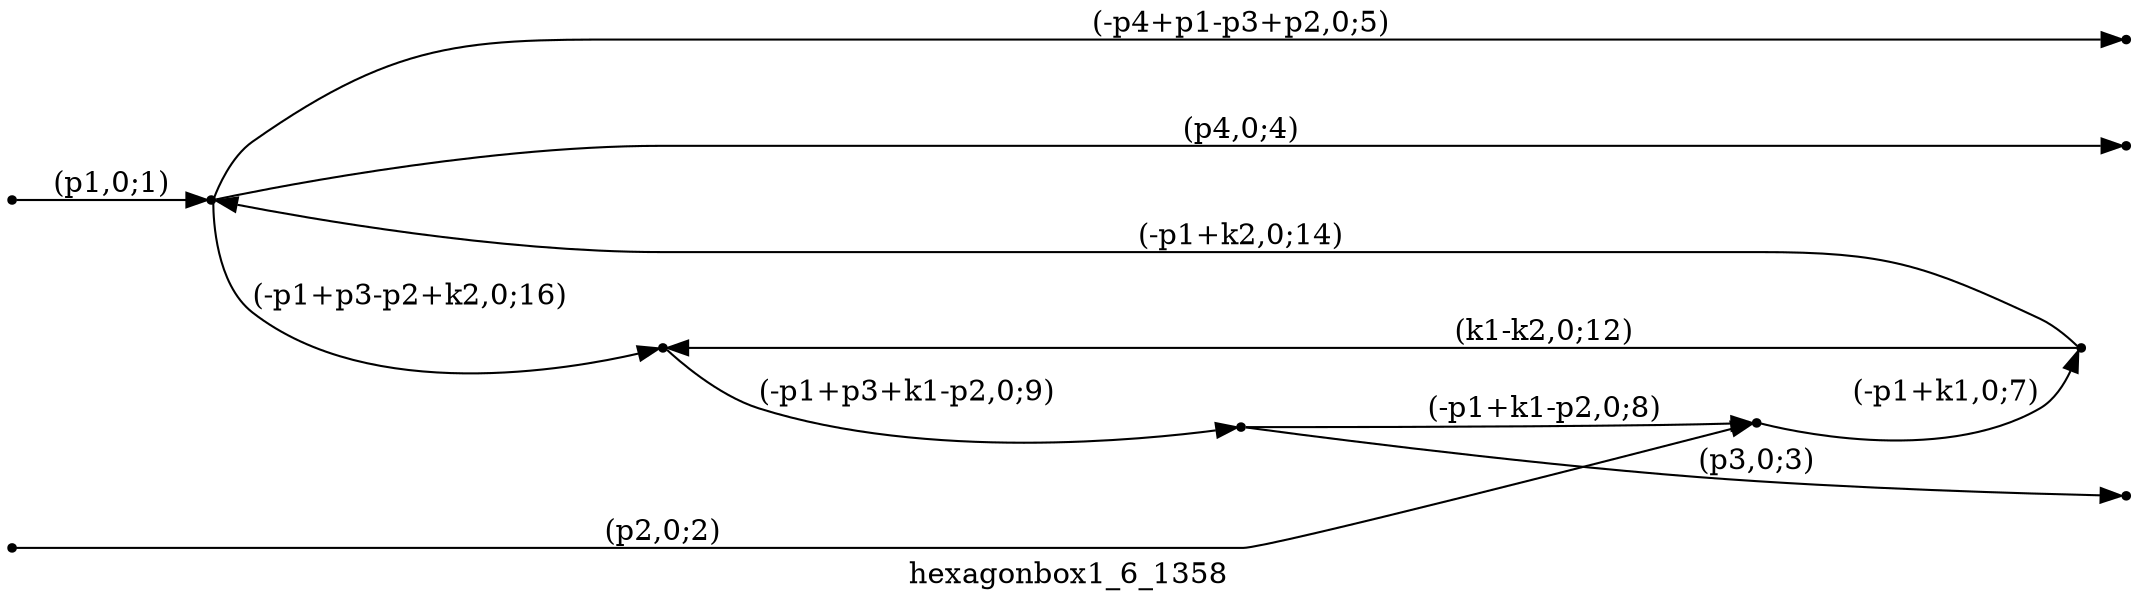 digraph hexagonbox1_6_1358 {
  label="hexagonbox1_6_1358";
  rankdir="LR";
  subgraph edges {
    -1 -> 5 [label="(p1,0;1)"];
    -2 -> 1 [label="(p2,0;2)"];
    2 -> -3 [label="(p3,0;3)"];
    5 -> -4 [label="(p4,0;4)"];
    5 -> -5 [label="(-p4+p1-p3+p2,0;5)"];
    1 -> 3 [label="(-p1+k1,0;7)"];
    2 -> 1 [label="(-p1+k1-p2,0;8)"];
    4 -> 2 [label="(-p1+p3+k1-p2,0;9)"];
    3 -> 4 [label="(k1-k2,0;12)"];
    3 -> 5 [label="(-p1+k2,0;14)"];
    5 -> 4 [label="(-p1+p3-p2+k2,0;16)"];
  }
  subgraph incoming { rank="source"; -1; -2; }
  subgraph outgoing { rank="sink"; -3; -4; -5; }
-5 [shape=point];
-4 [shape=point];
-3 [shape=point];
-2 [shape=point];
-1 [shape=point];
1 [shape=point];
2 [shape=point];
3 [shape=point];
4 [shape=point];
5 [shape=point];
}

